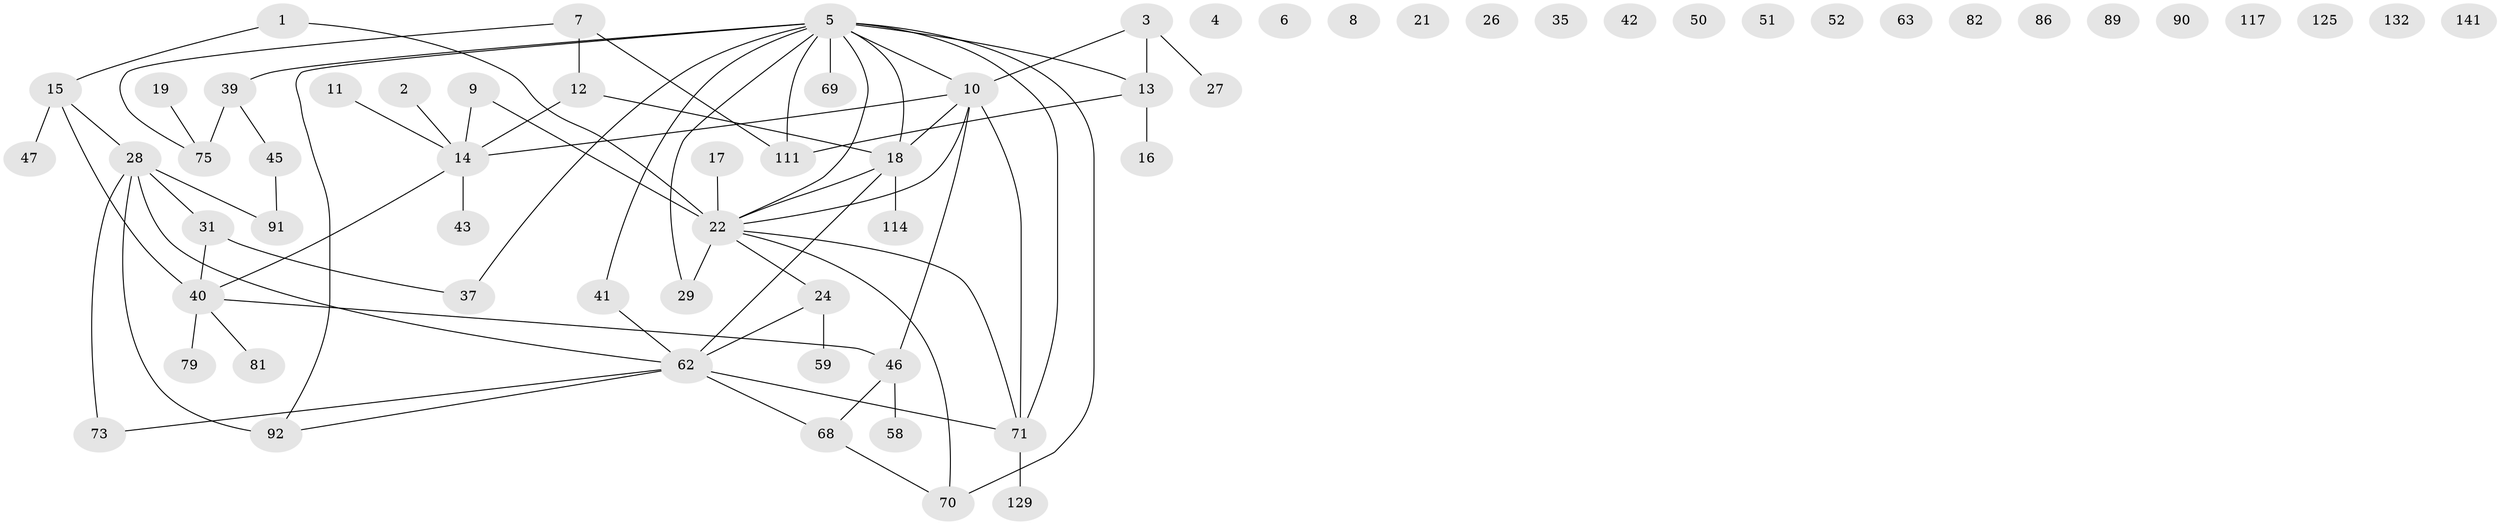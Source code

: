 // original degree distribution, {1: 0.3129251700680272, 0: 0.10204081632653061, 3: 0.17006802721088435, 2: 0.2108843537414966, 4: 0.1360544217687075, 6: 0.02040816326530612, 5: 0.047619047619047616}
// Generated by graph-tools (version 1.1) at 2025/16/03/04/25 18:16:39]
// undirected, 65 vertices, 72 edges
graph export_dot {
graph [start="1"]
  node [color=gray90,style=filled];
  1 [super="+30"];
  2;
  3 [super="+32"];
  4;
  5 [super="+23+74"];
  6;
  7 [super="+113"];
  8;
  9;
  10 [super="+25+56+87"];
  11;
  12 [super="+55"];
  13 [super="+48+116+20+78"];
  14 [super="+38+93"];
  15 [super="+118+33+107"];
  16 [super="+57"];
  17 [super="+138"];
  18 [super="+83+80"];
  19 [super="+65"];
  21;
  22 [super="+94+108+64+99"];
  24 [super="+60+61"];
  26 [super="+36"];
  27;
  28 [super="+49+53"];
  29 [super="+66"];
  31 [super="+104"];
  35 [super="+135"];
  37 [super="+54"];
  39 [super="+76"];
  40 [super="+44"];
  41 [super="+77"];
  42 [super="+67"];
  43;
  45 [super="+105"];
  46 [super="+128"];
  47;
  50;
  51 [super="+110"];
  52;
  58;
  59;
  62 [super="+96"];
  63;
  68 [super="+121"];
  69;
  70;
  71 [super="+98+97"];
  73;
  75;
  79;
  81 [super="+84"];
  82;
  86;
  89;
  90;
  91 [super="+120"];
  92 [super="+126"];
  111;
  114 [super="+144"];
  117;
  125;
  129;
  132;
  141;
  1 -- 15;
  1 -- 22;
  2 -- 14;
  3 -- 27;
  3 -- 10;
  3 -- 13;
  5 -- 10;
  5 -- 69;
  5 -- 70;
  5 -- 71;
  5 -- 13;
  5 -- 111;
  5 -- 18;
  5 -- 92;
  5 -- 37;
  5 -- 41;
  5 -- 29;
  5 -- 22;
  5 -- 39;
  7 -- 75;
  7 -- 111;
  7 -- 12;
  9 -- 14;
  9 -- 22;
  10 -- 18;
  10 -- 46;
  10 -- 14 [weight=2];
  10 -- 71;
  10 -- 22;
  11 -- 14;
  12 -- 14;
  12 -- 18;
  13 -- 111;
  13 -- 16;
  14 -- 40 [weight=2];
  14 -- 43;
  15 -- 40;
  15 -- 28;
  15 -- 47;
  17 -- 22;
  18 -- 114;
  18 -- 22;
  18 -- 62;
  19 -- 75;
  22 -- 71;
  22 -- 70;
  22 -- 29;
  22 -- 24;
  24 -- 59;
  24 -- 62;
  28 -- 62;
  28 -- 73;
  28 -- 92 [weight=2];
  28 -- 91;
  28 -- 31;
  31 -- 40;
  31 -- 37;
  39 -- 75;
  39 -- 45;
  40 -- 81;
  40 -- 79;
  40 -- 46;
  41 -- 62;
  45 -- 91;
  46 -- 68;
  46 -- 58;
  62 -- 68;
  62 -- 71;
  62 -- 73;
  62 -- 92;
  68 -- 70;
  71 -- 129;
}
